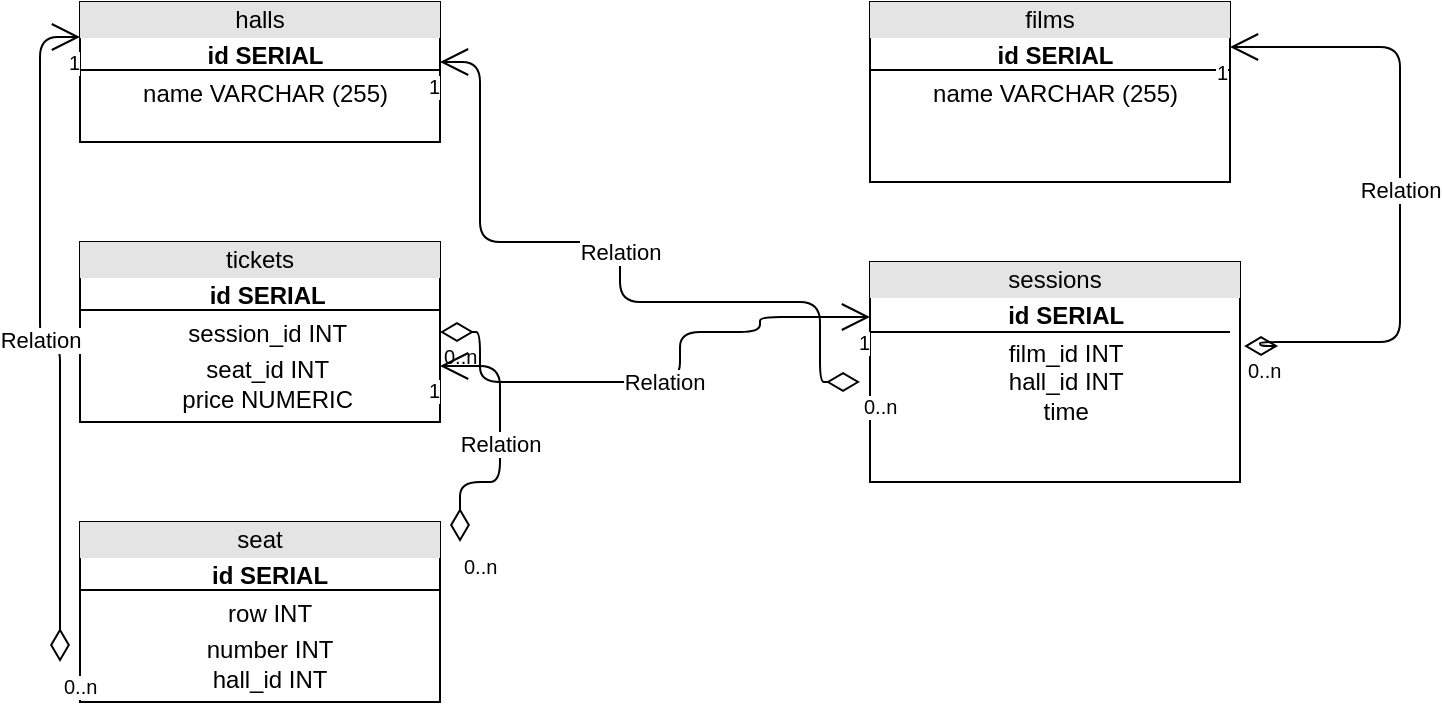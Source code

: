<mxfile version="12.0.2" type="device" pages="1"><diagram name="Page-1" id="c4acf3e9-155e-7222-9cf6-157b1a14988f"><mxGraphModel dx="2512" dy="713" grid="1" gridSize="10" guides="1" tooltips="1" connect="1" arrows="1" fold="1" page="1" pageScale="1" pageWidth="850" pageHeight="1100" background="#ffffff" math="0" shadow="0"><root><mxCell id="0"/><mxCell id="1" parent="0"/><mxCell id="eIRLq-ZLnSiror9QXDLl-1" value="&lt;div style=&quot;box-sizing: border-box ; width: 100% ; background: #e4e4e4 ; padding: 2px&quot;&gt;halls&lt;/div&gt;&lt;table style=&quot;width: 100% ; font-size: 1em&quot; cellpadding=&quot;2&quot; cellspacing=&quot;0&quot;&gt;&lt;tbody&gt;&lt;tr&gt;&lt;td&gt;&lt;br&gt;&lt;/td&gt;&lt;td&gt;&lt;b&gt;id SERIAL&lt;/b&gt;&lt;/td&gt;&lt;/tr&gt;&lt;tr&gt;&lt;td&gt;&lt;br&gt;&lt;/td&gt;&lt;td&gt;name VARCHAR (255)&lt;/td&gt;&lt;/tr&gt;&lt;tr&gt;&lt;td&gt;&lt;/td&gt;&lt;td&gt;&lt;br&gt;&lt;/td&gt;&lt;/tr&gt;&lt;/tbody&gt;&lt;/table&gt;" style="verticalAlign=top;align=center;overflow=fill;html=1;" parent="1" vertex="1"><mxGeometry x="30" y="20" width="180" height="70" as="geometry"/></mxCell><mxCell id="eIRLq-ZLnSiror9QXDLl-2" value="&lt;div style=&quot;box-sizing: border-box ; width: 100% ; background: #e4e4e4 ; padding: 2px&quot;&gt;films&lt;/div&gt;&lt;table style=&quot;width: 100% ; font-size: 1em&quot; cellpadding=&quot;2&quot; cellspacing=&quot;0&quot;&gt;&lt;tbody&gt;&lt;tr&gt;&lt;td&gt;&lt;br&gt;&lt;/td&gt;&lt;td&gt;&lt;b&gt;id&amp;nbsp;&lt;/b&gt;&lt;b&gt;SERIAL&lt;/b&gt;&lt;/td&gt;&lt;/tr&gt;&lt;tr&gt;&lt;td&gt;&lt;br&gt;&lt;/td&gt;&lt;td&gt;name VARCHAR (255)&lt;/td&gt;&lt;/tr&gt;&lt;tr&gt;&lt;td&gt;&lt;br&gt;&lt;/td&gt;&lt;td&gt;&lt;/td&gt;&lt;/tr&gt;&lt;/tbody&gt;&lt;/table&gt;" style="verticalAlign=top;align=center;overflow=fill;html=1;" parent="1" vertex="1"><mxGeometry x="425" y="20" width="180" height="90" as="geometry"/></mxCell><mxCell id="eIRLq-ZLnSiror9QXDLl-3" value="&lt;div style=&quot;box-sizing: border-box ; width: 100% ; background: #e4e4e4 ; padding: 2px&quot;&gt;tickets&lt;/div&gt;&lt;table style=&quot;width: 100% ; font-size: 1em&quot; cellpadding=&quot;2&quot; cellspacing=&quot;0&quot;&gt;&lt;tbody&gt;&lt;tr&gt;&lt;td&gt;&lt;br&gt;&lt;/td&gt;&lt;td&gt;&lt;b&gt;id&amp;nbsp;&lt;/b&gt;&lt;b&gt;SERIAL&lt;/b&gt;&lt;/td&gt;&lt;/tr&gt;&lt;tr&gt;&lt;td&gt;&lt;br&gt;&lt;/td&gt;&lt;td&gt;session_id INT&lt;/td&gt;&lt;/tr&gt;&lt;tr&gt;&lt;td&gt;&lt;/td&gt;&lt;td&gt;seat_id INT&lt;br&gt;price NUMERIC&lt;/td&gt;&lt;/tr&gt;&lt;/tbody&gt;&lt;/table&gt;" style="verticalAlign=top;align=center;overflow=fill;html=1;" parent="1" vertex="1"><mxGeometry x="30" y="140" width="180" height="90" as="geometry"/></mxCell><mxCell id="eIRLq-ZLnSiror9QXDLl-4" value="&lt;div style=&quot;box-sizing: border-box ; width: 100% ; background: #e4e4e4 ; padding: 2px&quot;&gt;sessions&lt;/div&gt;&lt;table style=&quot;width: 100% ; font-size: 1em&quot; cellpadding=&quot;2&quot; cellspacing=&quot;0&quot;&gt;&lt;tbody&gt;&lt;tr&gt;&lt;td&gt;&lt;/td&gt;&lt;td&gt;&lt;b&gt;id&amp;nbsp;&lt;/b&gt;&lt;b&gt;SERIAL&lt;/b&gt;&lt;/td&gt;&lt;/tr&gt;&lt;tr&gt;&lt;td&gt;&lt;br&gt;&lt;/td&gt;&lt;td&gt;film_id INT&lt;br&gt;hall_id INT&lt;br&gt;time&lt;br&gt;&lt;br&gt;&lt;/td&gt;&lt;/tr&gt;&lt;/tbody&gt;&lt;/table&gt;" style="verticalAlign=top;align=center;overflow=fill;html=1;" parent="1" vertex="1"><mxGeometry x="425" y="150" width="185" height="110" as="geometry"/></mxCell><mxCell id="eIRLq-ZLnSiror9QXDLl-6" value="" style="line;strokeWidth=1;fillColor=none;align=left;verticalAlign=middle;spacingTop=-1;spacingLeft=3;spacingRight=3;rotatable=0;labelPosition=right;points=[];portConstraint=eastwest;" parent="1" vertex="1"><mxGeometry x="30" y="50" width="180" height="8" as="geometry"/></mxCell><mxCell id="eIRLq-ZLnSiror9QXDLl-7" value="" style="line;strokeWidth=1;fillColor=none;align=left;verticalAlign=middle;spacingTop=-1;spacingLeft=3;spacingRight=3;rotatable=0;labelPosition=right;points=[];portConstraint=eastwest;" parent="1" vertex="1"><mxGeometry x="425" y="50" width="180" height="8" as="geometry"/></mxCell><mxCell id="eIRLq-ZLnSiror9QXDLl-8" value="" style="line;strokeWidth=1;fillColor=none;align=left;verticalAlign=middle;spacingTop=-1;spacingLeft=3;spacingRight=3;rotatable=0;labelPosition=right;points=[];portConstraint=eastwest;" parent="1" vertex="1"><mxGeometry x="30" y="170" width="180" height="8" as="geometry"/></mxCell><mxCell id="eIRLq-ZLnSiror9QXDLl-9" value="" style="line;strokeWidth=1;fillColor=none;align=left;verticalAlign=middle;spacingTop=-1;spacingLeft=3;spacingRight=3;rotatable=0;labelPosition=right;points=[];portConstraint=eastwest;" parent="1" vertex="1"><mxGeometry x="425" y="181" width="180" height="8" as="geometry"/></mxCell><mxCell id="eIRLq-ZLnSiror9QXDLl-10" value="Relation" style="endArrow=open;html=1;endSize=12;startArrow=diamondThin;startSize=14;startFill=0;edgeStyle=orthogonalEdgeStyle;" parent="1" edge="1"><mxGeometry relative="1" as="geometry"><mxPoint x="420" y="210" as="sourcePoint"/><mxPoint x="210" y="50" as="targetPoint"/><Array as="points"><mxPoint x="400" y="210"/><mxPoint x="400" y="170"/><mxPoint x="300" y="170"/><mxPoint x="300" y="140"/><mxPoint x="230" y="140"/><mxPoint x="230" y="50"/></Array></mxGeometry></mxCell><mxCell id="eIRLq-ZLnSiror9QXDLl-11" value="0..n" style="resizable=0;html=1;align=left;verticalAlign=top;labelBackgroundColor=#ffffff;fontSize=10;" parent="eIRLq-ZLnSiror9QXDLl-10" connectable="0" vertex="1"><mxGeometry x="-1" relative="1" as="geometry"/></mxCell><mxCell id="eIRLq-ZLnSiror9QXDLl-12" value="1" style="resizable=0;html=1;align=right;verticalAlign=top;labelBackgroundColor=#ffffff;fontSize=10;" parent="eIRLq-ZLnSiror9QXDLl-10" connectable="0" vertex="1"><mxGeometry x="1" relative="1" as="geometry"/></mxCell><mxCell id="eIRLq-ZLnSiror9QXDLl-13" value="Relation" style="endArrow=open;html=1;endSize=12;startArrow=diamondThin;startSize=14;startFill=0;edgeStyle=orthogonalEdgeStyle;entryX=1;entryY=0.25;entryDx=0;entryDy=0;exitX=1.011;exitY=0.382;exitDx=0;exitDy=0;exitPerimeter=0;" parent="1" source="eIRLq-ZLnSiror9QXDLl-4" target="eIRLq-ZLnSiror9QXDLl-2" edge="1"><mxGeometry relative="1" as="geometry"><mxPoint x="620" y="190" as="sourcePoint"/><mxPoint x="620" y="50" as="targetPoint"/><Array as="points"><mxPoint x="620" y="192"/><mxPoint x="620" y="190"/><mxPoint x="690" y="190"/><mxPoint x="690" y="43"/></Array></mxGeometry></mxCell><mxCell id="eIRLq-ZLnSiror9QXDLl-14" value="0..n" style="resizable=0;html=1;align=left;verticalAlign=top;labelBackgroundColor=#ffffff;fontSize=10;" parent="eIRLq-ZLnSiror9QXDLl-13" connectable="0" vertex="1"><mxGeometry x="-1" relative="1" as="geometry"/></mxCell><mxCell id="eIRLq-ZLnSiror9QXDLl-15" value="1" style="resizable=0;html=1;align=right;verticalAlign=top;labelBackgroundColor=#ffffff;fontSize=10;" parent="eIRLq-ZLnSiror9QXDLl-13" connectable="0" vertex="1"><mxGeometry x="1" relative="1" as="geometry"/></mxCell><mxCell id="eIRLq-ZLnSiror9QXDLl-20" value="Relation" style="endArrow=open;html=1;endSize=12;startArrow=diamondThin;startSize=14;startFill=0;edgeStyle=orthogonalEdgeStyle;exitX=1;exitY=0.5;exitDx=0;exitDy=0;entryX=0;entryY=0.25;entryDx=0;entryDy=0;" parent="1" source="eIRLq-ZLnSiror9QXDLl-3" target="eIRLq-ZLnSiror9QXDLl-4" edge="1"><mxGeometry relative="1" as="geometry"><mxPoint x="30" y="370" as="sourcePoint"/><mxPoint x="420" y="173" as="targetPoint"/><Array as="points"><mxPoint x="230" y="185"/><mxPoint x="230" y="210"/><mxPoint x="330" y="210"/><mxPoint x="330" y="185"/><mxPoint x="370" y="185"/><mxPoint x="370" y="178"/></Array></mxGeometry></mxCell><mxCell id="eIRLq-ZLnSiror9QXDLl-21" value="0..n" style="resizable=0;html=1;align=left;verticalAlign=top;labelBackgroundColor=#ffffff;fontSize=10;" parent="eIRLq-ZLnSiror9QXDLl-20" connectable="0" vertex="1"><mxGeometry x="-1" relative="1" as="geometry"/></mxCell><mxCell id="eIRLq-ZLnSiror9QXDLl-22" value="1" style="resizable=0;html=1;align=right;verticalAlign=top;labelBackgroundColor=#ffffff;fontSize=10;" parent="eIRLq-ZLnSiror9QXDLl-20" connectable="0" vertex="1"><mxGeometry x="1" relative="1" as="geometry"/></mxCell><mxCell id="eIRLq-ZLnSiror9QXDLl-25" style="edgeStyle=orthogonalEdgeStyle;rounded=0;orthogonalLoop=1;jettySize=auto;html=1;exitX=0.5;exitY=1;exitDx=0;exitDy=0;" parent="1" source="eIRLq-ZLnSiror9QXDLl-2" target="eIRLq-ZLnSiror9QXDLl-2" edge="1"><mxGeometry relative="1" as="geometry"/></mxCell><mxCell id="8GEIVbES3-lv9eDAkkYc-1" value="&lt;div style=&quot;box-sizing: border-box ; width: 100% ; background: #e4e4e4 ; padding: 2px&quot;&gt;seat&lt;/div&gt;&lt;table style=&quot;width: 100% ; font-size: 1em&quot; cellpadding=&quot;2&quot; cellspacing=&quot;0&quot;&gt;&lt;tbody&gt;&lt;tr&gt;&lt;td&gt;&lt;br&gt;&lt;/td&gt;&lt;td&gt;&lt;b&gt;id&amp;nbsp;&lt;/b&gt;&lt;b&gt;SERIAL&lt;/b&gt;&lt;/td&gt;&lt;/tr&gt;&lt;tr&gt;&lt;td&gt;&lt;br&gt;&lt;/td&gt;&lt;td&gt;row INT&lt;/td&gt;&lt;/tr&gt;&lt;tr&gt;&lt;td&gt;&lt;/td&gt;&lt;td&gt;number INT&lt;br&gt;hall_id INT&lt;/td&gt;&lt;/tr&gt;&lt;/tbody&gt;&lt;/table&gt;" style="verticalAlign=top;align=center;overflow=fill;html=1;" vertex="1" parent="1"><mxGeometry x="30" y="280" width="180" height="90" as="geometry"/></mxCell><mxCell id="8GEIVbES3-lv9eDAkkYc-2" value="" style="line;strokeWidth=1;fillColor=none;align=left;verticalAlign=middle;spacingTop=-1;spacingLeft=3;spacingRight=3;rotatable=0;labelPosition=right;points=[];portConstraint=eastwest;" vertex="1" parent="1"><mxGeometry x="30" y="310" width="180" height="8" as="geometry"/></mxCell><mxCell id="8GEIVbES3-lv9eDAkkYc-4" value="Relation" style="endArrow=open;html=1;endSize=12;startArrow=diamondThin;startSize=14;startFill=0;edgeStyle=orthogonalEdgeStyle;" edge="1" parent="1"><mxGeometry relative="1" as="geometry"><mxPoint x="220" y="290" as="sourcePoint"/><mxPoint x="210" y="202" as="targetPoint"/><Array as="points"><mxPoint x="220" y="260"/><mxPoint x="240" y="260"/><mxPoint x="240" y="202"/></Array></mxGeometry></mxCell><mxCell id="8GEIVbES3-lv9eDAkkYc-5" value="0..n" style="resizable=0;html=1;align=left;verticalAlign=top;labelBackgroundColor=#ffffff;fontSize=10;" connectable="0" vertex="1" parent="8GEIVbES3-lv9eDAkkYc-4"><mxGeometry x="-1" relative="1" as="geometry"/></mxCell><mxCell id="8GEIVbES3-lv9eDAkkYc-6" value="1" style="resizable=0;html=1;align=right;verticalAlign=top;labelBackgroundColor=#ffffff;fontSize=10;" connectable="0" vertex="1" parent="8GEIVbES3-lv9eDAkkYc-4"><mxGeometry x="1" relative="1" as="geometry"/></mxCell><mxCell id="8GEIVbES3-lv9eDAkkYc-7" value="Relation" style="endArrow=open;html=1;endSize=12;startArrow=diamondThin;startSize=14;startFill=0;edgeStyle=orthogonalEdgeStyle;entryX=0;entryY=0.25;entryDx=0;entryDy=0;" edge="1" parent="1" target="eIRLq-ZLnSiror9QXDLl-1"><mxGeometry relative="1" as="geometry"><mxPoint x="20" y="350" as="sourcePoint"/><mxPoint x="20" y="30" as="targetPoint"/><Array as="points"><mxPoint x="20" y="190"/><mxPoint x="10" y="190"/><mxPoint x="10" y="38"/></Array></mxGeometry></mxCell><mxCell id="8GEIVbES3-lv9eDAkkYc-8" value="0..n" style="resizable=0;html=1;align=left;verticalAlign=top;labelBackgroundColor=#ffffff;fontSize=10;" connectable="0" vertex="1" parent="8GEIVbES3-lv9eDAkkYc-7"><mxGeometry x="-1" relative="1" as="geometry"/></mxCell><mxCell id="8GEIVbES3-lv9eDAkkYc-9" value="1" style="resizable=0;html=1;align=right;verticalAlign=top;labelBackgroundColor=#ffffff;fontSize=10;" connectable="0" vertex="1" parent="8GEIVbES3-lv9eDAkkYc-7"><mxGeometry x="1" relative="1" as="geometry"/></mxCell></root></mxGraphModel></diagram></mxfile>